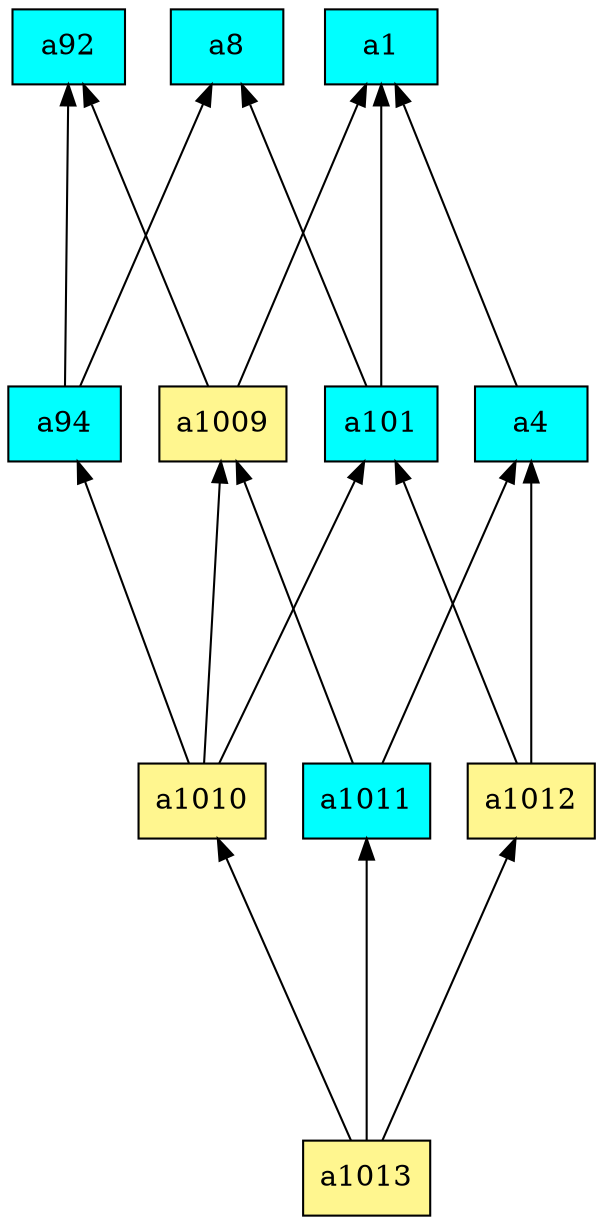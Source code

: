 digraph G {
rankdir=BT;ranksep="2.0";
"a1009" [shape=record,fillcolor=khaki1,style=filled,label="{a1009}"];
"a92" [shape=record,fillcolor=cyan,style=filled,label="{a92}"];
"a1" [shape=record,fillcolor=cyan,style=filled,label="{a1}"];
"a8" [shape=record,fillcolor=cyan,style=filled,label="{a8}"];
"a1011" [shape=record,fillcolor=cyan,style=filled,label="{a1011}"];
"a4" [shape=record,fillcolor=cyan,style=filled,label="{a4}"];
"a1012" [shape=record,fillcolor=khaki1,style=filled,label="{a1012}"];
"a1013" [shape=record,fillcolor=khaki1,style=filled,label="{a1013}"];
"a94" [shape=record,fillcolor=cyan,style=filled,label="{a94}"];
"a101" [shape=record,fillcolor=cyan,style=filled,label="{a101}"];
"a1010" [shape=record,fillcolor=khaki1,style=filled,label="{a1010}"];
"a1009" -> "a1"
"a1009" -> "a92"
"a1011" -> "a1009"
"a1011" -> "a4"
"a4" -> "a1"
"a1012" -> "a4"
"a1012" -> "a101"
"a1013" -> "a1011"
"a1013" -> "a1012"
"a1013" -> "a1010"
"a94" -> "a92"
"a94" -> "a8"
"a101" -> "a1"
"a101" -> "a8"
"a1010" -> "a1009"
"a1010" -> "a94"
"a1010" -> "a101"
}